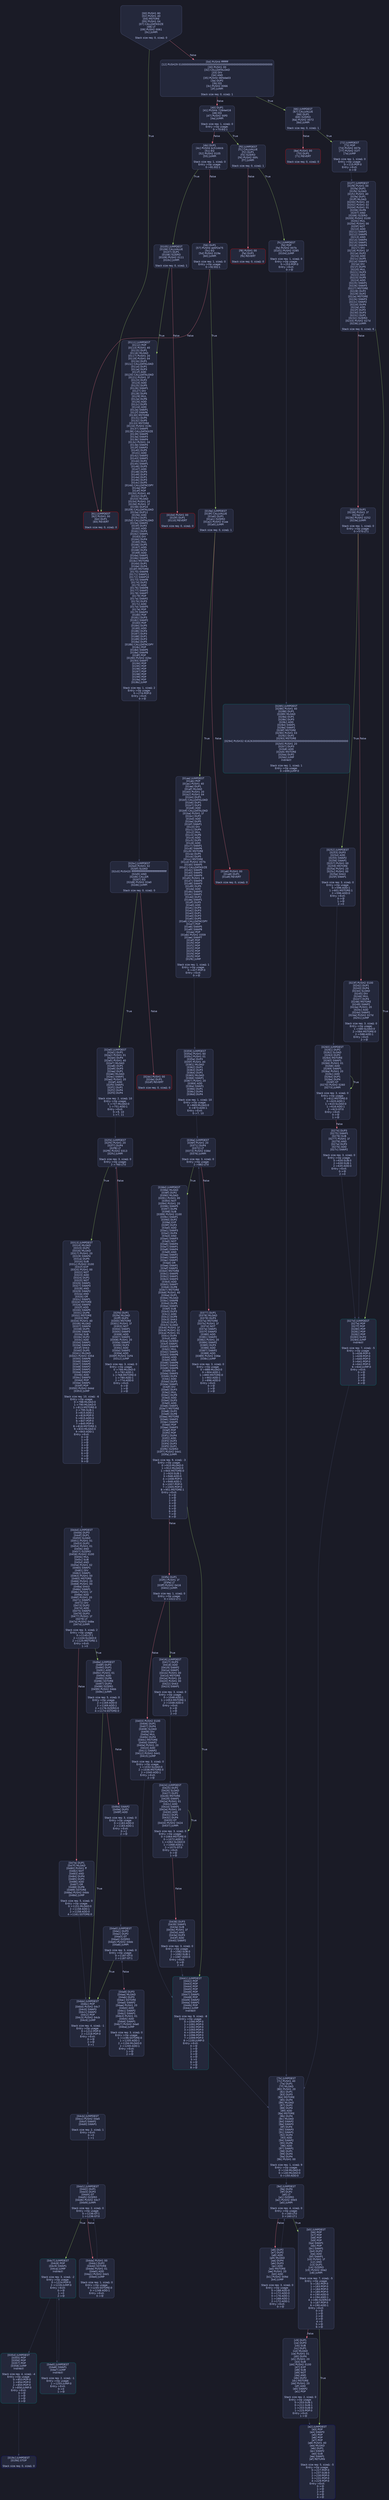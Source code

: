 digraph G {
    node [shape=box, style="filled, rounded", color="#565f89", fontcolor="#c0caf5", fontname="Helvetica", fillcolor="#24283b"];
    edge [color="#414868", fontcolor="#c0caf5", fontname="Helvetica"];
    bgcolor="#1a1b26";
    0 [ label = "[00] PUSH1 80
[02] PUSH1 40
[04] MSTORE
[05] PUSH1 04
[07] CALLDATASIZE
[08] LT
[09] PUSH2 0061
[0c] JUMPI

Stack size req: 0, sizeΔ: 0
" shape = invhouse]
    1 [ label = "[0d] PUSH4 ffffffff
[12] PUSH29 0100000000000000000000000000000000000000000000000000000000
[30] PUSH1 00
[32] CALLDATALOAD
[33] DIV
[34] AND
[35] PUSH4 06fdde03
[3a] DUP2
[3b] EQ
[3c] PUSH2 0066
[3f] JUMPI

Stack size req: 0, sizeΔ: 1
"]
    2 [ label = "[40] DUP1
[41] PUSH4 7284e416
[46] EQ
[47] PUSH2 00f0
[4a] JUMPI

Stack size req: 1, sizeΔ: 0
Entry->Op usage:
	0->70:EQ:1
"]
    3 [ label = "[4b] DUP1
[4c] PUSH4 bc51ddcb
[51] EQ
[52] PUSH2 0105
[55] JUMPI

Stack size req: 1, sizeΔ: 0
Entry->Op usage:
	0->81:EQ:1
"]
    4 [ label = "[56] DUP1
[57] PUSH4 ed0f2e75
[5c] EQ
[5d] PUSH2 019e
[60] JUMPI

Stack size req: 1, sizeΔ: 0
Entry->Op usage:
	0->92:EQ:1
"]
    5 [ label = "[61] JUMPDEST
[62] PUSH1 00
[64] DUP1
[65] REVERT

Stack size req: 0, sizeΔ: 0
" color = "red"]
    6 [ label = "[66] JUMPDEST
[67] CALLVALUE
[68] DUP1
[69] ISZERO
[6a] PUSH2 0072
[6d] JUMPI

Stack size req: 0, sizeΔ: 1
"]
    7 [ label = "[6e] PUSH1 00
[70] DUP1
[71] REVERT

Stack size req: 0, sizeΔ: 0
" color = "red"]
    8 [ label = "[72] JUMPDEST
[73] POP
[74] PUSH2 007b
[77] PUSH2 01f7
[7a] JUMP

Stack size req: 1, sizeΔ: 0
Entry->Op usage:
	0->115:POP:0
Entry->Exit:
	0->😵
"]
    9 [ label = "[7b] JUMPDEST
[7c] PUSH1 40
[7e] DUP1
[7f] MLOAD
[80] PUSH1 20
[82] DUP1
[83] DUP3
[84] MSTORE
[85] DUP4
[86] MLOAD
[87] DUP2
[88] DUP4
[89] ADD
[8a] MSTORE
[8b] DUP4
[8c] MLOAD
[8d] SWAP2
[8e] SWAP3
[8f] DUP4
[90] SWAP3
[91] SWAP1
[92] DUP4
[93] ADD
[94] SWAP2
[95] DUP6
[96] ADD
[97] SWAP1
[98] DUP1
[99] DUP4
[9a] DUP4
[9b] PUSH1 00

Stack size req: 1, sizeΔ: 9
Entry->Op usage:
	0->134:MLOAD:0
	0->140:MLOAD:0
	0->150:ADD:0
"]
    10 [ label = "[9d] JUMPDEST
[9e] DUP4
[9f] DUP2
[a0] LT
[a1] ISZERO
[a2] PUSH2 00b5
[a5] JUMPI

Stack size req: 4, sizeΔ: 0
Entry->Op usage:
	0->160:LT:0
	3->160:LT:1
"]
    11 [ label = "[a6] DUP2
[a7] DUP2
[a8] ADD
[a9] MLOAD
[aa] DUP4
[ab] DUP3
[ac] ADD
[ad] MSTORE
[ae] PUSH1 20
[b0] ADD
[b1] PUSH2 009d
[b4] JUMP

Stack size req: 3, sizeΔ: 0
Entry->Op usage:
	0->168:ADD:0
	0->172:ADD:0
	0->176:ADD:1
	1->168:ADD:1
	2->172:ADD:1
Entry->Exit:
	0->😵
"]
    12 [ label = "[b5] JUMPDEST
[b6] POP
[b7] POP
[b8] POP
[b9] POP
[ba] SWAP1
[bb] POP
[bc] SWAP1
[bd] DUP2
[be] ADD
[bf] SWAP1
[c0] PUSH1 1f
[c2] AND
[c3] DUP1
[c4] ISZERO
[c5] PUSH2 00e2
[c8] JUMPI

Stack size req: 7, sizeΔ: -5
Entry->Op usage:
	0->182:POP:0
	1->183:POP:0
	2->184:POP:0
	3->185:POP:0
	4->190:ADD:0
	4->194:AND:1
	4->196:ISZERO:0
	5->187:POP:0
	6->190:ADD:1
Entry->Exit:
	0->😵
	1->😵
	2->😵
	3->😵
	4->0
	5->😵
	6->😵
"]
    13 [ label = "[c9] DUP1
[ca] DUP3
[cb] SUB
[cc] DUP1
[cd] MLOAD
[ce] PUSH1 01
[d0] DUP4
[d1] PUSH1 20
[d3] SUB
[d4] PUSH2 0100
[d7] EXP
[d8] SUB
[d9] NOT
[da] AND
[db] DUP2
[dc] MSTORE
[dd] PUSH1 20
[df] ADD
[e0] SWAP2
[e1] POP

Stack size req: 2, sizeΔ: 0
Entry->Op usage:
	0->203:SUB:1
	0->211:SUB:1
	1->203:SUB:0
	1->225:POP:0
Entry->Exit:
	1->😵
"]
    14 [ label = "[e2] JUMPDEST
[e3] POP
[e4] SWAP3
[e5] POP
[e6] POP
[e7] POP
[e8] PUSH1 40
[ea] MLOAD
[eb] DUP1
[ec] SWAP2
[ed] SUB
[ee] SWAP1
[ef] RETURN

Stack size req: 5, sizeΔ: -5
Entry->Op usage:
	0->227:POP:0
	1->237:SUB:0
	2->230:POP:0
	3->231:POP:0
	4->229:POP:0
Entry->Exit:
	0->😵
	1->😵
	2->😵
	3->😵
	4->😵
" color = "darkblue"]
    15 [ label = "[f0] JUMPDEST
[f1] CALLVALUE
[f2] DUP1
[f3] ISZERO
[f4] PUSH2 00fc
[f7] JUMPI

Stack size req: 0, sizeΔ: 1
"]
    16 [ label = "[f8] PUSH1 00
[fa] DUP1
[fb] REVERT

Stack size req: 0, sizeΔ: 0
" color = "red"]
    17 [ label = "[fc] JUMPDEST
[fd] POP
[fe] PUSH2 007b
[0101] PUSH2 0285
[0104] JUMP

Stack size req: 1, sizeΔ: 0
Entry->Op usage:
	0->253:POP:0
Entry->Exit:
	0->😵
"]
    18 [ label = "[0105] JUMPDEST
[0106] CALLVALUE
[0107] DUP1
[0108] ISZERO
[0109] PUSH2 0111
[010c] JUMPI

Stack size req: 0, sizeΔ: 1
"]
    19 [ label = "[010d] PUSH1 00
[010f] DUP1
[0110] REVERT

Stack size req: 0, sizeΔ: 0
" color = "red"]
    20 [ label = "[0111] JUMPDEST
[0112] POP
[0113] PUSH1 40
[0115] DUP1
[0116] MLOAD
[0117] PUSH1 20
[0119] PUSH1 04
[011b] DUP1
[011c] CALLDATALOAD
[011d] DUP1
[011e] DUP3
[011f] ADD
[0120] CALLDATALOAD
[0121] PUSH1 1f
[0123] DUP2
[0124] ADD
[0125] DUP5
[0126] SWAP1
[0127] DIV
[0128] DUP5
[0129] MUL
[012a] DUP6
[012b] ADD
[012c] DUP5
[012d] ADD
[012e] SWAP1
[012f] SWAP6
[0130] MSTORE
[0131] DUP5
[0132] DUP5
[0133] MSTORE
[0134] PUSH2 019c
[0137] SWAP5
[0138] CALLDATASIZE
[0139] SWAP5
[013a] SWAP3
[013b] SWAP4
[013c] PUSH1 24
[013e] SWAP4
[013f] SWAP3
[0140] DUP5
[0141] ADD
[0142] SWAP2
[0143] SWAP1
[0144] DUP2
[0145] SWAP1
[0146] DUP5
[0147] ADD
[0148] DUP4
[0149] DUP3
[014a] DUP1
[014b] DUP3
[014c] DUP5
[014d] CALLDATACOPY
[014e] POP
[014f] POP
[0150] PUSH1 40
[0152] DUP1
[0153] MLOAD
[0154] PUSH1 20
[0156] PUSH1 1f
[0158] DUP10
[0159] CALLDATALOAD
[015a] DUP12
[015b] ADD
[015c] DUP1
[015d] CALLDATALOAD
[015e] SWAP2
[015f] DUP3
[0160] ADD
[0161] DUP4
[0162] SWAP1
[0163] DIV
[0164] DUP4
[0165] MUL
[0166] DUP5
[0167] ADD
[0168] DUP4
[0169] ADD
[016a] SWAP1
[016b] SWAP5
[016c] MSTORE
[016d] DUP1
[016e] DUP4
[016f] MSTORE
[0170] SWAP8
[0171] SWAP11
[0172] SWAP10
[0173] SWAP9
[0174] DUP2
[0175] ADD
[0176] SWAP8
[0177] SWAP2
[0178] SWAP7
[0179] POP
[017a] SWAP2
[017b] DUP3
[017c] ADD
[017d] SWAP5
[017e] POP
[017f] SWAP3
[0180] POP
[0181] DUP3
[0182] SWAP2
[0183] POP
[0184] DUP5
[0185] ADD
[0186] DUP4
[0187] DUP3
[0188] DUP1
[0189] DUP3
[018a] DUP5
[018b] CALLDATACOPY
[018c] POP
[018d] SWAP5
[018e] SWAP8
[018f] POP
[0190] PUSH2 02bc
[0193] SWAP7
[0194] POP
[0195] POP
[0196] POP
[0197] POP
[0198] POP
[0199] POP
[019a] POP
[019b] JUMP

Stack size req: 1, sizeΔ: 2
Entry->Op usage:
	0->274:POP:0
Entry->Exit:
	0->😵
"]
    21 [ label = "[019c] JUMPDEST
[019d] STOP

Stack size req: 0, sizeΔ: 0
" color = "darkblue"]
    22 [ label = "[019e] JUMPDEST
[019f] CALLVALUE
[01a0] DUP1
[01a1] ISZERO
[01a2] PUSH2 01aa
[01a5] JUMPI

Stack size req: 0, sizeΔ: 1
"]
    23 [ label = "[01a6] PUSH1 00
[01a8] DUP1
[01a9] REVERT

Stack size req: 0, sizeΔ: 0
" color = "red"]
    24 [ label = "[01aa] JUMPDEST
[01ab] POP
[01ac] PUSH1 40
[01ae] DUP1
[01af] MLOAD
[01b0] PUSH1 20
[01b2] PUSH1 04
[01b4] DUP1
[01b5] CALLDATALOAD
[01b6] DUP1
[01b7] DUP3
[01b8] ADD
[01b9] CALLDATALOAD
[01ba] PUSH1 1f
[01bc] DUP2
[01bd] ADD
[01be] DUP5
[01bf] SWAP1
[01c0] DIV
[01c1] DUP5
[01c2] MUL
[01c3] DUP6
[01c4] ADD
[01c5] DUP5
[01c6] ADD
[01c7] SWAP1
[01c8] SWAP6
[01c9] MSTORE
[01ca] DUP5
[01cb] DUP5
[01cc] MSTORE
[01cd] PUSH2 007b
[01d0] SWAP5
[01d1] CALLDATASIZE
[01d2] SWAP5
[01d3] SWAP3
[01d4] SWAP4
[01d5] PUSH1 24
[01d7] SWAP4
[01d8] SWAP3
[01d9] DUP5
[01da] ADD
[01db] SWAP2
[01dc] SWAP1
[01dd] DUP2
[01de] SWAP1
[01df] DUP5
[01e0] ADD
[01e1] DUP4
[01e2] DUP3
[01e3] DUP1
[01e4] DUP3
[01e5] DUP5
[01e6] CALLDATACOPY
[01e7] POP
[01e8] SWAP5
[01e9] SWAP8
[01ea] POP
[01eb] PUSH2 0359
[01ee] SWAP7
[01ef] POP
[01f0] POP
[01f1] POP
[01f2] POP
[01f3] POP
[01f4] POP
[01f5] POP
[01f6] JUMP

Stack size req: 1, sizeΔ: 1
Entry->Op usage:
	0->427:POP:0
Entry->Exit:
	0->😵
"]
    25 [ label = "[01f7] JUMPDEST
[01f8] PUSH1 00
[01fa] DUP1
[01fb] SLOAD
[01fc] PUSH1 40
[01fe] DUP1
[01ff] MLOAD
[0200] PUSH1 20
[0202] PUSH1 02
[0204] PUSH1 01
[0206] DUP6
[0207] AND
[0208] ISZERO
[0209] PUSH2 0100
[020c] MUL
[020d] PUSH1 00
[020f] NOT
[0210] ADD
[0211] SWAP1
[0212] SWAP5
[0213] AND
[0214] SWAP4
[0215] SWAP1
[0216] SWAP4
[0217] DIV
[0218] PUSH1 1f
[021a] DUP2
[021b] ADD
[021c] DUP5
[021d] SWAP1
[021e] DIV
[021f] DUP5
[0220] MUL
[0221] DUP3
[0222] ADD
[0223] DUP5
[0224] ADD
[0225] SWAP1
[0226] SWAP3
[0227] MSTORE
[0228] DUP2
[0229] DUP2
[022a] MSTORE
[022b] SWAP3
[022c] SWAP2
[022d] DUP4
[022e] ADD
[022f] DUP3
[0230] DUP3
[0231] DUP1
[0232] ISZERO
[0233] PUSH2 027d
[0236] JUMPI

Stack size req: 0, sizeΔ: 6
"]
    26 [ label = "[0237] DUP1
[0238] PUSH1 1f
[023a] LT
[023b] PUSH2 0252
[023e] JUMPI

Stack size req: 1, sizeΔ: 0
Entry->Op usage:
	0->570:LT:1
"]
    27 [ label = "[023f] PUSH2 0100
[0242] DUP1
[0243] DUP4
[0244] SLOAD
[0245] DIV
[0246] MUL
[0247] DUP4
[0248] MSTORE
[0249] SWAP2
[024a] PUSH1 20
[024c] ADD
[024d] SWAP2
[024e] PUSH2 027d
[0251] JUMP

Stack size req: 3, sizeΔ: 0
Entry->Op usage:
	1->580:SLOAD:0
	2->584:MSTORE:0
	2->588:ADD:1
Entry->Exit:
	2->😵
"]
    28 [ label = "[0252] JUMPDEST
[0253] DUP3
[0254] ADD
[0255] SWAP2
[0256] SWAP1
[0257] PUSH1 00
[0259] MSTORE
[025a] PUSH1 20
[025c] PUSH1 00
[025e] SHA3
[025f] SWAP1

Stack size req: 3, sizeΔ: 0
Entry->Op usage:
	0->596:ADD:1
	1->601:MSTORE:1
	2->596:ADD:0
Entry->Exit:
	0->😵
	1->😵
	2->0
"]
    29 [ label = "[0260] JUMPDEST
[0261] DUP2
[0262] SLOAD
[0263] DUP2
[0264] MSTORE
[0265] SWAP1
[0266] PUSH1 01
[0268] ADD
[0269] SWAP1
[026a] PUSH1 20
[026c] ADD
[026d] DUP1
[026e] DUP4
[026f] GT
[0270] PUSH2 0260
[0273] JUMPI

Stack size req: 3, sizeΔ: 0
Entry->Op usage:
	0->612:MSTORE:0
	0->620:ADD:1
	1->610:SLOAD:0
	1->616:ADD:1
	2->623:GT:0
Entry->Exit:
	0->😵
	1->😵
"]
    30 [ label = "[0274] DUP3
[0275] SWAP1
[0276] SUB
[0277] PUSH1 1f
[0279] AND
[027a] DUP3
[027b] ADD
[027c] SWAP2

Stack size req: 3, sizeΔ: 0
Entry->Op usage:
	0->630:SUB:0
	2->630:SUB:1
	2->635:ADD:0
Entry->Exit:
	0->😵
	2->0
"]
    31 [ label = "[027d] JUMPDEST
[027e] POP
[027f] POP
[0280] POP
[0281] POP
[0282] POP
[0283] DUP2
[0284] JUMP
Indirect!

Stack size req: 7, sizeΔ: -5
Entry->Op usage:
	0->638:POP:0
	1->639:POP:0
	2->640:POP:0
	3->641:POP:0
	4->642:POP:0
	6->644:JUMP:0
Entry->Exit:
	0->😵
	1->😵
	2->😵
	3->😵
	4->😵
" color = "teal"]
    32 [ label = "[0285] JUMPDEST
[0286] PUSH1 40
[0288] DUP1
[0289] MLOAD
[028a] DUP1
[028b] DUP3
[028c] ADD
[028d] SWAP1
[028e] SWAP2
[028f] MSTORE
[0290] PUSH1 03
[0292] DUP2
[0293] MSTORE
[0294] PUSH32 6162630000000000000000000000000000000000000000000000000000000000
[02b5] PUSH1 20
[02b7] DUP3
[02b8] ADD
[02b9] MSTORE
[02ba] DUP2
[02bb] JUMP
Indirect!

Stack size req: 1, sizeΔ: 1
Entry->Op usage:
	0->699:JUMP:0
" color = "teal"]
    33 [ label = "[02bc] JUMPDEST
[02bd] PUSH1 02
[02bf] SLOAD
[02c0] PUSH20 ffffffffffffffffffffffffffffffffffffffff
[02d5] AND
[02d6] CALLER
[02d7] EQ
[02d8] PUSH2 02e0
[02db] JUMPI

Stack size req: 0, sizeΔ: 0
"]
    34 [ label = "[02dc] PUSH1 00
[02de] DUP1
[02df] REVERT

Stack size req: 0, sizeΔ: 0
" color = "red"]
    35 [ label = "[02e0] JUMPDEST
[02e1] DUP1
[02e2] PUSH1 01
[02e4] DUP4
[02e5] PUSH1 40
[02e7] MLOAD
[02e8] DUP1
[02e9] DUP3
[02ea] DUP1
[02eb] MLOAD
[02ec] SWAP1
[02ed] PUSH1 20
[02ef] ADD
[02f0] SWAP1
[02f1] DUP1
[02f2] DUP4
[02f3] DUP4

Stack size req: 2, sizeΔ: 10
Entry->Op usage:
	1->747:MLOAD:0
	1->751:ADD:1
Entry->Exit:
	0->9, 10
	1->7, 11
"]
    36 [ label = "[02f4] JUMPDEST
[02f5] PUSH1 20
[02f7] DUP4
[02f8] LT
[02f9] PUSH2 0313
[02fc] JUMPI

Stack size req: 3, sizeΔ: 0
Entry->Op usage:
	2->760:LT:0
"]
    37 [ label = "[02fd] DUP1
[02fe] MLOAD
[02ff] DUP3
[0300] MSTORE
[0301] PUSH1 1f
[0303] NOT
[0304] SWAP1
[0305] SWAP3
[0306] ADD
[0307] SWAP2
[0308] PUSH1 20
[030a] SWAP2
[030b] DUP3
[030c] ADD
[030d] SWAP2
[030e] ADD
[030f] PUSH2 02f4
[0312] JUMP

Stack size req: 3, sizeΔ: 0
Entry->Op usage:
	0->766:MLOAD:0
	0->782:ADD:1
	1->768:MSTORE:0
	1->780:ADD:1
	2->774:ADD:0
Entry->Exit:
	0->😵
	1->😵
	2->😵
"]
    38 [ label = "[0313] JUMPDEST
[0314] MLOAD
[0315] DUP2
[0316] MLOAD
[0317] PUSH1 20
[0319] SWAP4
[031a] DUP5
[031b] SUB
[031c] PUSH2 0100
[031f] EXP
[0320] PUSH1 00
[0322] NOT
[0323] ADD
[0324] DUP1
[0325] NOT
[0326] SWAP1
[0327] SWAP3
[0328] AND
[0329] SWAP2
[032a] AND
[032b] OR
[032c] SWAP1
[032d] MSTORE
[032e] SWAP3
[032f] ADD
[0330] SWAP5
[0331] DUP6
[0332] MSTORE
[0333] POP
[0334] PUSH1 40
[0336] MLOAD
[0337] SWAP4
[0338] DUP5
[0339] SWAP1
[033a] SUB
[033b] DUP2
[033c] ADD
[033d] SWAP1
[033e] SWAP4
[033f] SHA3
[0340] DUP5
[0341] MLOAD
[0342] PUSH2 0354
[0345] SWAP6
[0346] SWAP2
[0347] SWAP5
[0348] SWAP2
[0349] SWAP1
[034a] SWAP2
[034b] ADD
[034c] SWAP3
[034d] POP
[034e] SWAP1
[034f] POP
[0350] PUSH2 044d
[0353] JUMP

Stack size req: 10, sizeΔ: -6
Entry->Op usage:
	0->788:MLOAD:0
	1->790:MLOAD:0
	1->813:MSTORE:0
	2->795:SUB:1
	3->815:ADD:1
	4->819:POP:0
	5->815:ADD:0
	6->847:POP:0
	7->845:POP:0
	8->818:MSTORE:1
	9->833:MLOAD:0
	9->843:ADD:1
Entry->Exit:
	0->😵
	1->😵
	2->😵
	3->😵
	4->😵
	5->😵
	6->😵
	7->😵
	8->😵
	9->😵
"]
    39 [ label = "[0354] JUMPDEST
[0355] POP
[0356] POP
[0357] POP
[0358] JUMP
Indirect!

Stack size req: 4, sizeΔ: -4
Entry->Op usage:
	0->853:POP:0
	1->854:POP:0
	2->855:POP:0
	3->856:JUMP:0
Entry->Exit:
	0->😵
	1->😵
	2->😵
	3->😵
" color = "teal"]
    40 [ label = "[0359] JUMPDEST
[035a] PUSH1 60
[035c] PUSH1 01
[035e] DUP3
[035f] PUSH1 40
[0361] MLOAD
[0362] DUP1
[0363] DUP3
[0364] DUP1
[0365] MLOAD
[0366] SWAP1
[0367] PUSH1 20
[0369] ADD
[036a] SWAP1
[036b] DUP1
[036c] DUP4
[036d] DUP4

Stack size req: 1, sizeΔ: 10
Entry->Op usage:
	0->869:MLOAD:0
	0->873:ADD:1
Entry->Exit:
	0->7, 10
"]
    41 [ label = "[036e] JUMPDEST
[036f] PUSH1 20
[0371] DUP4
[0372] LT
[0373] PUSH2 038d
[0376] JUMPI

Stack size req: 3, sizeΔ: 0
Entry->Op usage:
	2->882:LT:0
"]
    42 [ label = "[0377] DUP1
[0378] MLOAD
[0379] DUP3
[037a] MSTORE
[037b] PUSH1 1f
[037d] NOT
[037e] SWAP1
[037f] SWAP3
[0380] ADD
[0381] SWAP2
[0382] PUSH1 20
[0384] SWAP2
[0385] DUP3
[0386] ADD
[0387] SWAP2
[0388] ADD
[0389] PUSH2 036e
[038c] JUMP

Stack size req: 3, sizeΔ: 0
Entry->Op usage:
	0->888:MLOAD:0
	0->904:ADD:1
	1->890:MSTORE:0
	1->902:ADD:1
	2->896:ADD:0
Entry->Exit:
	0->😵
	1->😵
	2->😵
"]
    43 [ label = "[038d] JUMPDEST
[038e] MLOAD
[038f] DUP2
[0390] MLOAD
[0391] PUSH1 00
[0393] NOT
[0394] PUSH1 20
[0396] SWAP5
[0397] DUP6
[0398] SUB
[0399] PUSH2 0100
[039c] SWAP1
[039d] DUP2
[039e] EXP
[039f] DUP3
[03a0] ADD
[03a1] SWAP3
[03a2] DUP4
[03a3] AND
[03a4] SWAP3
[03a5] NOT
[03a6] SWAP4
[03a7] SWAP1
[03a8] SWAP4
[03a9] AND
[03aa] SWAP2
[03ab] SWAP1
[03ac] SWAP2
[03ad] OR
[03ae] SWAP1
[03af] SWAP3
[03b0] MSTORE
[03b1] SWAP5
[03b2] SWAP1
[03b3] SWAP3
[03b4] ADD
[03b5] SWAP7
[03b6] DUP8
[03b7] MSTORE
[03b8] PUSH1 40
[03ba] DUP1
[03bb] MLOAD
[03bc] SWAP8
[03bd] DUP9
[03be] SWAP1
[03bf] SUB
[03c0] DUP3
[03c1] ADD
[03c2] DUP9
[03c3] SHA3
[03c4] DUP1
[03c5] SLOAD
[03c6] PUSH1 1f
[03c8] PUSH1 02
[03ca] PUSH1 01
[03cc] DUP4
[03cd] AND
[03ce] ISZERO
[03cf] SWAP1
[03d0] SWAP9
[03d1] MUL
[03d2] SWAP1
[03d3] SWAP6
[03d4] ADD
[03d5] AND
[03d6] SWAP6
[03d7] SWAP1
[03d8] SWAP6
[03d9] DIV
[03da] SWAP3
[03db] DUP4
[03dc] ADD
[03dd] DUP3
[03de] SWAP1
[03df] DIV
[03e0] DUP3
[03e1] MUL
[03e2] DUP9
[03e3] ADD
[03e4] DUP3
[03e5] ADD
[03e6] SWAP1
[03e7] MSTORE
[03e8] DUP2
[03e9] DUP8
[03ea] MSTORE
[03eb] SWAP3
[03ec] SWAP5
[03ed] POP
[03ee] SWAP3
[03ef] POP
[03f0] POP
[03f1] DUP4
[03f2] ADD
[03f3] DUP3
[03f4] DUP3
[03f5] DUP1
[03f6] ISZERO
[03f7] PUSH2 0441
[03fa] JUMPI

Stack size req: 9, sizeΔ: -3
Entry->Op usage:
	0->910:MLOAD:0
	1->912:MLOAD:0
	1->944:MSTORE:0
	2->920:SUB:1
	3->948:ADD:0
	4->1008:POP:0
	5->948:ADD:1
	6->1007:POP:0
	7->1005:POP:0
	8->951:MSTORE:1
Entry->Exit:
	0->😵
	1->😵
	2->😵
	3->😵
	4->😵
	5->😵
	6->😵
	7->😵
	8->😵
"]
    44 [ label = "[03fb] DUP1
[03fc] PUSH1 1f
[03fe] LT
[03ff] PUSH2 0416
[0402] JUMPI

Stack size req: 1, sizeΔ: 0
Entry->Op usage:
	0->1022:LT:1
"]
    45 [ label = "[0403] PUSH2 0100
[0406] DUP1
[0407] DUP4
[0408] SLOAD
[0409] DIV
[040a] MUL
[040b] DUP4
[040c] MSTORE
[040d] SWAP2
[040e] PUSH1 20
[0410] ADD
[0411] SWAP2
[0412] PUSH2 0441
[0415] JUMP

Stack size req: 3, sizeΔ: 0
Entry->Op usage:
	1->1032:SLOAD:0
	2->1036:MSTORE:0
	2->1040:ADD:1
Entry->Exit:
	2->😵
"]
    46 [ label = "[0416] JUMPDEST
[0417] DUP3
[0418] ADD
[0419] SWAP2
[041a] SWAP1
[041b] PUSH1 00
[041d] MSTORE
[041e] PUSH1 20
[0420] PUSH1 00
[0422] SHA3
[0423] SWAP1

Stack size req: 3, sizeΔ: 0
Entry->Op usage:
	0->1048:ADD:1
	1->1053:MSTORE:1
	2->1048:ADD:0
Entry->Exit:
	0->😵
	1->😵
	2->0
"]
    47 [ label = "[0424] JUMPDEST
[0425] DUP2
[0426] SLOAD
[0427] DUP2
[0428] MSTORE
[0429] SWAP1
[042a] PUSH1 01
[042c] ADD
[042d] SWAP1
[042e] PUSH1 20
[0430] ADD
[0431] DUP1
[0432] DUP4
[0433] GT
[0434] PUSH2 0424
[0437] JUMPI

Stack size req: 3, sizeΔ: 0
Entry->Op usage:
	0->1064:MSTORE:0
	0->1072:ADD:1
	1->1062:SLOAD:0
	1->1068:ADD:1
	2->1075:GT:0
Entry->Exit:
	0->😵
	1->😵
"]
    48 [ label = "[0438] DUP3
[0439] SWAP1
[043a] SUB
[043b] PUSH1 1f
[043d] AND
[043e] DUP3
[043f] ADD
[0440] SWAP2

Stack size req: 3, sizeΔ: 0
Entry->Op usage:
	0->1082:SUB:0
	2->1082:SUB:1
	2->1087:ADD:0
Entry->Exit:
	0->😵
	2->0
"]
    49 [ label = "[0441] JUMPDEST
[0442] POP
[0443] POP
[0444] POP
[0445] POP
[0446] POP
[0447] SWAP1
[0448] POP
[0449] SWAP2
[044a] SWAP1
[044b] POP
[044c] JUMP
Indirect!

Stack size req: 9, sizeΔ: -8
Entry->Op usage:
	0->1090:POP:0
	1->1091:POP:0
	2->1092:POP:0
	3->1093:POP:0
	4->1094:POP:0
	6->1096:POP:0
	7->1099:POP:0
	8->1100:JUMP:0
Entry->Exit:
	0->😵
	1->😵
	2->😵
	3->😵
	4->😵
	5->0
	6->😵
	7->😵
	8->😵
" color = "teal"]
    50 [ label = "[044d] JUMPDEST
[044e] DUP3
[044f] DUP1
[0450] SLOAD
[0451] PUSH1 01
[0453] DUP2
[0454] PUSH1 01
[0456] AND
[0457] ISZERO
[0458] PUSH2 0100
[045b] MUL
[045c] SUB
[045d] AND
[045e] PUSH1 02
[0460] SWAP1
[0461] DIV
[0462] SWAP1
[0463] PUSH1 00
[0465] MSTORE
[0466] PUSH1 20
[0468] PUSH1 00
[046a] SHA3
[046b] SWAP1
[046c] PUSH1 1f
[046e] ADD
[046f] PUSH1 20
[0471] SWAP1
[0472] DIV
[0473] DUP2
[0474] ADD
[0475] SWAP3
[0476] DUP3
[0477] PUSH1 1f
[0479] LT
[047a] PUSH2 048e
[047d] JUMPI

Stack size req: 3, sizeΔ: 2
Entry->Op usage:
	0->1145:LT:1
	2->1104:SLOAD:0
	2->1125:MSTORE:1
Entry->Exit:
	1->0
"]
    51 [ label = "[047e] DUP1
[047f] MLOAD
[0480] PUSH1 ff
[0482] NOT
[0483] AND
[0484] DUP4
[0485] DUP1
[0486] ADD
[0487] OR
[0488] DUP6
[0489] SSTORE
[048a] PUSH2 04bb
[048d] JUMP

Stack size req: 5, sizeΔ: 0
Entry->Op usage:
	0->1151:MLOAD:0
	2->1158:ADD:1
	2->1158:ADD:0
	4->1161:SSTORE:0
"]
    52 [ label = "[048e] JUMPDEST
[048f] DUP3
[0490] DUP1
[0491] ADD
[0492] PUSH1 01
[0494] ADD
[0495] DUP6
[0496] SSTORE
[0497] DUP3
[0498] ISZERO
[0499] PUSH2 04bb
[049c] JUMPI

Stack size req: 5, sizeΔ: 0
Entry->Op usage:
	2->1169:ADD:0
	2->1169:ADD:1
	2->1176:ISZERO:0
	4->1174:SSTORE:0
"]
    53 [ label = "[049d] SWAP2
[049e] DUP3
[049f] ADD

Stack size req: 3, sizeΔ: 0
Entry->Op usage:
	0->1183:ADD:0
	2->1183:ADD:1
Entry->Exit:
	0->2
	2->😵
"]
    54 [ label = "[04a0] JUMPDEST
[04a1] DUP3
[04a2] DUP2
[04a3] GT
[04a4] ISZERO
[04a5] PUSH2 04bb
[04a8] JUMPI

Stack size req: 3, sizeΔ: 0
Entry->Op usage:
	0->1187:GT:0
	2->1187:GT:1
"]
    55 [ label = "[04a9] DUP3
[04aa] MLOAD
[04ab] DUP3
[04ac] SSTORE
[04ad] SWAP2
[04ae] PUSH1 20
[04b0] ADD
[04b1] SWAP2
[04b2] SWAP1
[04b3] PUSH1 01
[04b5] ADD
[04b6] SWAP1
[04b7] PUSH2 04a0
[04ba] JUMP

Stack size req: 3, sizeΔ: 0
Entry->Op usage:
	1->1196:SSTORE:0
	1->1205:ADD:1
	2->1194:MLOAD:0
	2->1200:ADD:1
Entry->Exit:
	1->😵
	2->😵
"]
    56 [ label = "[04bb] JUMPDEST
[04bc] POP
[04bd] PUSH2 04c7
[04c0] SWAP3
[04c1] SWAP2
[04c2] POP
[04c3] PUSH2 04cb
[04c6] JUMP

Stack size req: 4, sizeΔ: -1
Entry->Op usage:
	0->1212:POP:0
	2->1218:POP:0
Entry->Exit:
	0->😵
	2->😵
	3->1
"]
    57 [ label = "[04c7] JUMPDEST
[04c8] POP
[04c9] SWAP1
[04ca] JUMP
Indirect!

Stack size req: 3, sizeΔ: -2
Entry->Op usage:
	0->1224:POP:0
	2->1226:JUMP:0
Entry->Exit:
	0->😵
	1->0
	2->😵
" color = "teal"]
    58 [ label = "[04cb] JUMPDEST
[04cc] PUSH2 04e5
[04cf] SWAP2
[04d0] SWAP1

Stack size req: 2, sizeΔ: 1
Entry->Exit:
	0->0
	1->1
"]
    59 [ label = "[04d1] JUMPDEST
[04d2] DUP1
[04d3] DUP3
[04d4] GT
[04d5] ISZERO
[04d6] PUSH2 04c7
[04d9] JUMPI

Stack size req: 2, sizeΔ: 0
Entry->Op usage:
	0->1236:GT:1
	1->1236:GT:0
"]
    60 [ label = "[04da] PUSH1 00
[04dc] DUP2
[04dd] SSTORE
[04de] PUSH1 01
[04e0] ADD
[04e1] PUSH2 04d1
[04e4] JUMP

Stack size req: 1, sizeΔ: 0
Entry->Op usage:
	0->1245:SSTORE:0
	0->1248:ADD:1
Entry->Exit:
	0->😵
"]
    61 [ label = "[04e5] JUMPDEST
[04e6] SWAP1
[04e7] JUMP
Indirect!

Stack size req: 2, sizeΔ: -1
Entry->Op usage:
	1->1255:JUMP:0
Entry->Exit:
	0->0
	1->😵
" color = "teal"]
    0 -> 1 [ label = "False" color = "#f7768e"]
    0 -> 5 [ label = "True" color = "#9ece6a"]
    1 -> 2 [ label = "False" color = "#f7768e"]
    1 -> 6 [ label = "True" color = "#9ece6a"]
    2 -> 3 [ label = "False" color = "#f7768e"]
    2 -> 15 [ label = "True" color = "#9ece6a"]
    3 -> 4 [ label = "False" color = "#f7768e"]
    3 -> 18 [ label = "True" color = "#9ece6a"]
    4 -> 5 [ label = "False" color = "#f7768e"]
    4 -> 22 [ label = "True" color = "#9ece6a"]
    6 -> 7 [ label = "False" color = "#f7768e"]
    6 -> 8 [ label = "True" color = "#9ece6a"]
    8 -> 25 [ ]
    9 -> 10 [ ]
    10 -> 11 [ label = "False" color = "#f7768e"]
    10 -> 12 [ label = "True" color = "#9ece6a"]
    11 -> 10 [ ]
    12 -> 13 [ label = "False" color = "#f7768e"]
    12 -> 14 [ label = "True" color = "#9ece6a"]
    13 -> 14 [ ]
    15 -> 16 [ label = "False" color = "#f7768e"]
    15 -> 17 [ label = "True" color = "#9ece6a"]
    17 -> 32 [ ]
    18 -> 19 [ label = "False" color = "#f7768e"]
    18 -> 20 [ label = "True" color = "#9ece6a"]
    20 -> 33 [ ]
    22 -> 23 [ label = "False" color = "#f7768e"]
    22 -> 24 [ label = "True" color = "#9ece6a"]
    24 -> 40 [ ]
    25 -> 26 [ label = "False" color = "#f7768e"]
    25 -> 31 [ label = "True" color = "#9ece6a"]
    26 -> 27 [ label = "False" color = "#f7768e"]
    26 -> 28 [ label = "True" color = "#9ece6a"]
    27 -> 31 [ ]
    28 -> 29 [ ]
    29 -> 30 [ label = "False" color = "#f7768e"]
    29 -> 29 [ label = "True" color = "#9ece6a"]
    30 -> 31 [ ]
    33 -> 34 [ label = "False" color = "#f7768e"]
    33 -> 35 [ label = "True" color = "#9ece6a"]
    35 -> 36 [ ]
    36 -> 37 [ label = "False" color = "#f7768e"]
    36 -> 38 [ label = "True" color = "#9ece6a"]
    37 -> 36 [ ]
    38 -> 50 [ ]
    40 -> 41 [ ]
    41 -> 42 [ label = "False" color = "#f7768e"]
    41 -> 43 [ label = "True" color = "#9ece6a"]
    42 -> 41 [ ]
    43 -> 44 [ label = "False" color = "#f7768e"]
    43 -> 49 [ label = "True" color = "#9ece6a"]
    44 -> 45 [ label = "False" color = "#f7768e"]
    44 -> 46 [ label = "True" color = "#9ece6a"]
    45 -> 49 [ ]
    46 -> 47 [ ]
    47 -> 48 [ label = "False" color = "#f7768e"]
    47 -> 47 [ label = "True" color = "#9ece6a"]
    48 -> 49 [ ]
    50 -> 51 [ label = "False" color = "#f7768e"]
    50 -> 52 [ label = "True" color = "#9ece6a"]
    51 -> 56 [ ]
    52 -> 53 [ label = "False" color = "#f7768e"]
    52 -> 56 [ label = "True" color = "#9ece6a"]
    53 -> 54 [ ]
    54 -> 55 [ label = "False" color = "#f7768e"]
    54 -> 56 [ label = "True" color = "#9ece6a"]
    55 -> 54 [ ]
    56 -> 58 [ ]
    58 -> 59 [ ]
    59 -> 60 [ label = "False" color = "#f7768e"]
    59 -> 57 [ label = "True" color = "#9ece6a"]
    60 -> 59 [ ]
    31 -> 9 [ ]
    32 -> 9 [ ]
    57 -> 61 [ ]
    61 -> 57 [ ]
    57 -> 39 [ ]
    39 -> 21 [ ]
    49 -> 9 [ ]

}
